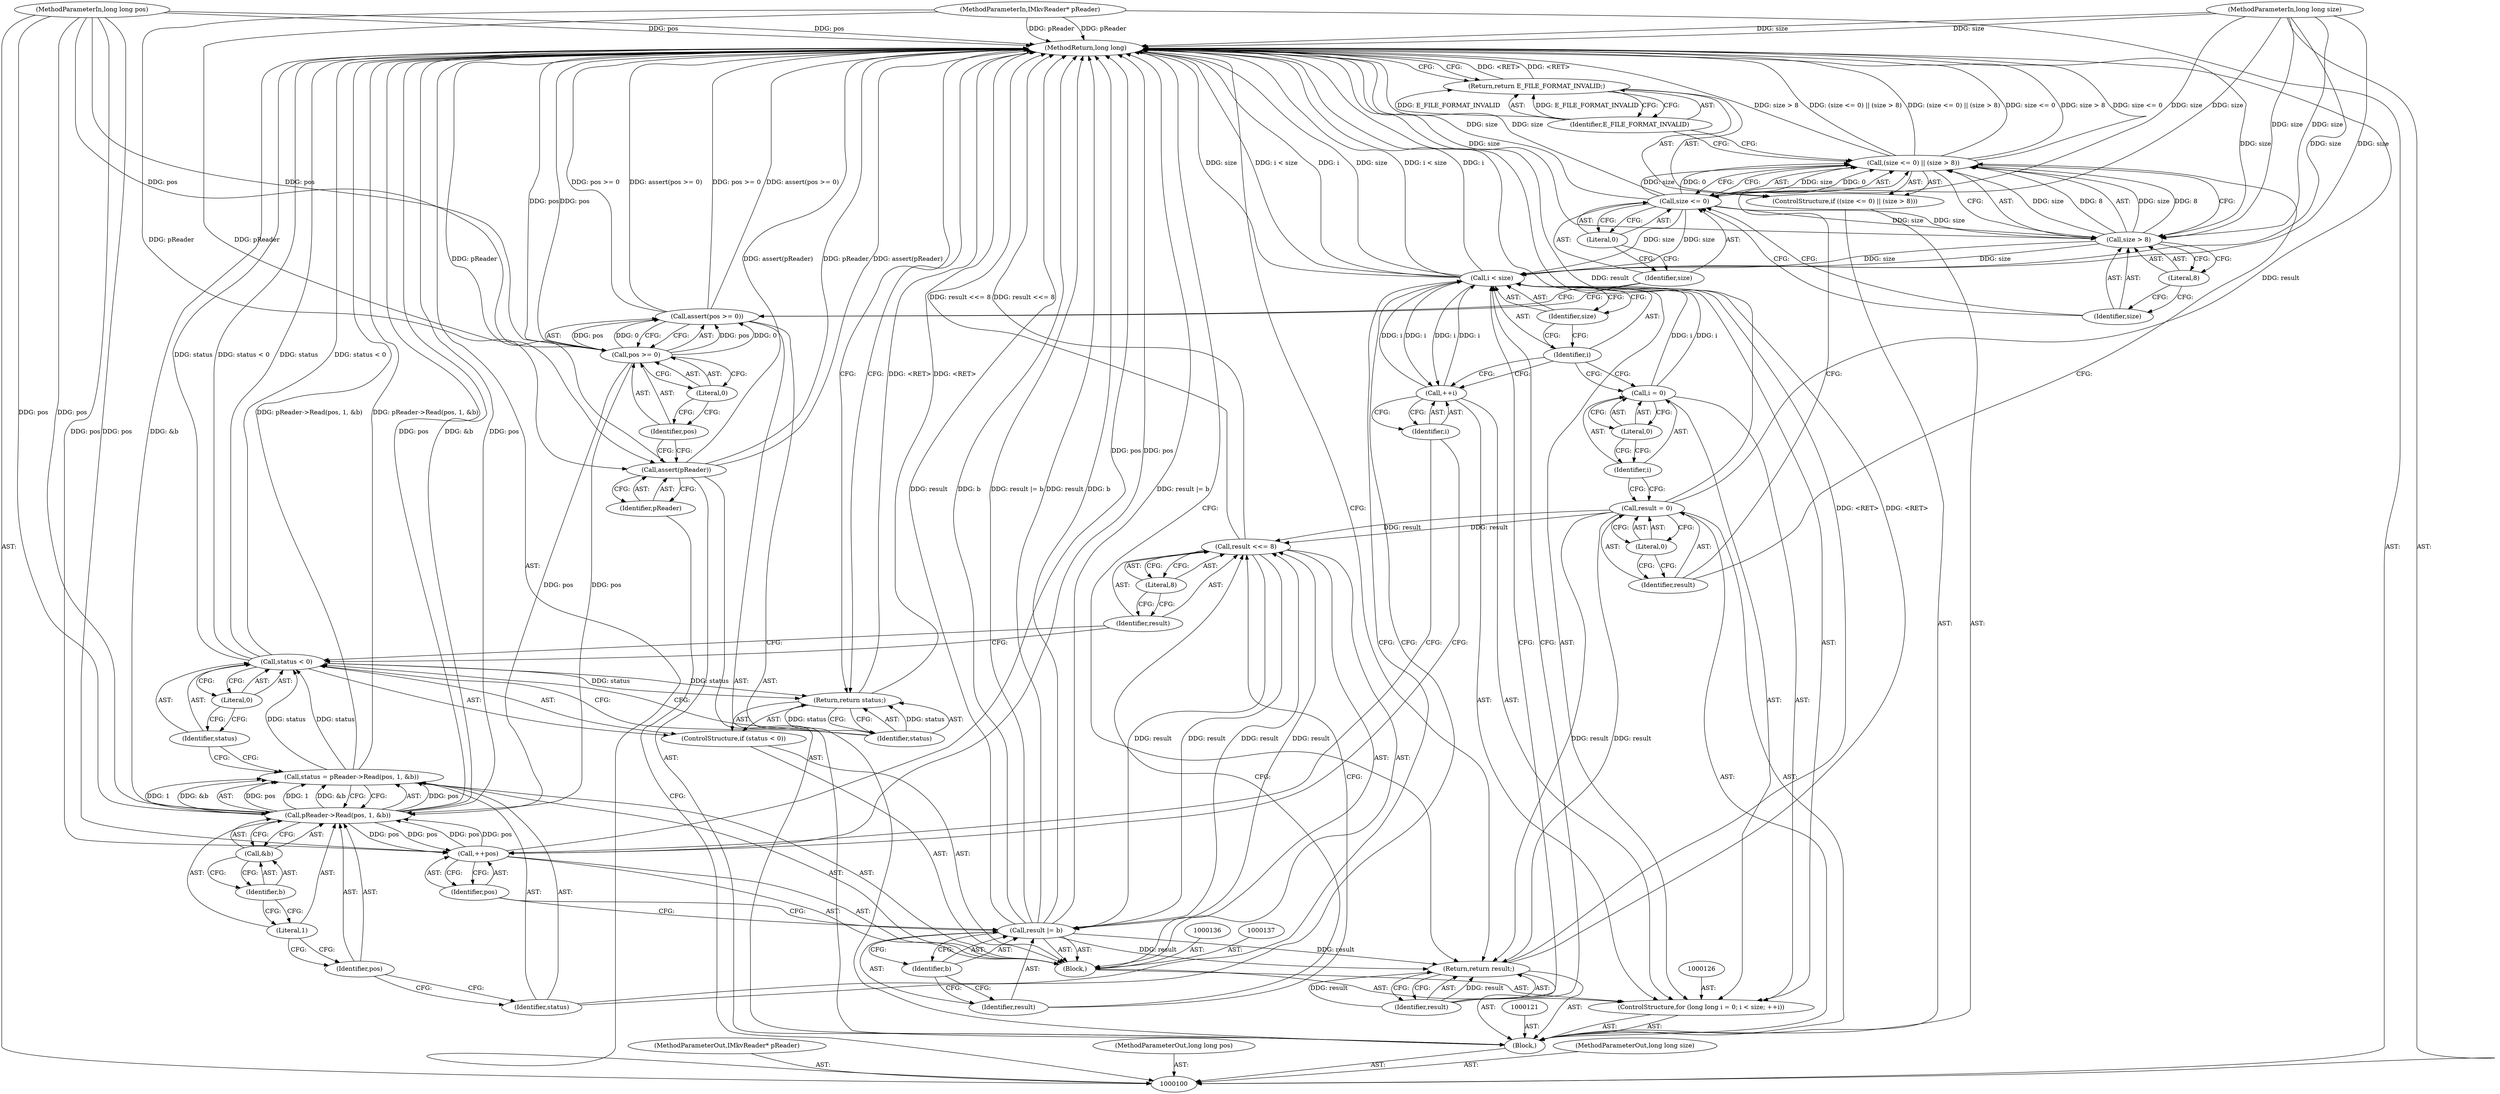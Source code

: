 digraph "1_Android_04839626ed859623901ebd3a5fd483982186b59d_212" {
"1000161" [label="(MethodReturn,long long)"];
"1000120" [label="(Identifier,E_FILE_FORMAT_INVALID)"];
"1000119" [label="(Return,return E_FILE_FORMAT_INVALID;)"];
"1000122" [label="(Call,result = 0)"];
"1000123" [label="(Identifier,result)"];
"1000124" [label="(Literal,0)"];
"1000127" [label="(Call,i = 0)"];
"1000128" [label="(Identifier,i)"];
"1000129" [label="(Literal,0)"];
"1000130" [label="(Call,i < size)"];
"1000131" [label="(Identifier,i)"];
"1000132" [label="(Identifier,size)"];
"1000133" [label="(Call,++i)"];
"1000134" [label="(Identifier,i)"];
"1000125" [label="(ControlStructure,for (long long i = 0; i < size; ++i))"];
"1000138" [label="(Call,status = pReader->Read(pos, 1, &b))"];
"1000139" [label="(Identifier,status)"];
"1000140" [label="(Call,pReader->Read(pos, 1, &b))"];
"1000141" [label="(Identifier,pos)"];
"1000142" [label="(Literal,1)"];
"1000143" [label="(Call,&b)"];
"1000144" [label="(Identifier,b)"];
"1000135" [label="(Block,)"];
"1000101" [label="(MethodParameterIn,IMkvReader* pReader)"];
"1000228" [label="(MethodParameterOut,IMkvReader* pReader)"];
"1000146" [label="(Call,status < 0)"];
"1000147" [label="(Identifier,status)"];
"1000148" [label="(Literal,0)"];
"1000145" [label="(ControlStructure,if (status < 0))"];
"1000149" [label="(Return,return status;)"];
"1000150" [label="(Identifier,status)"];
"1000153" [label="(Literal,8)"];
"1000151" [label="(Call,result <<= 8)"];
"1000152" [label="(Identifier,result)"];
"1000156" [label="(Identifier,b)"];
"1000154" [label="(Call,result |= b)"];
"1000155" [label="(Identifier,result)"];
"1000158" [label="(Identifier,pos)"];
"1000157" [label="(Call,++pos)"];
"1000160" [label="(Identifier,result)"];
"1000159" [label="(Return,return result;)"];
"1000102" [label="(MethodParameterIn,long long pos)"];
"1000229" [label="(MethodParameterOut,long long pos)"];
"1000103" [label="(MethodParameterIn,long long size)"];
"1000230" [label="(MethodParameterOut,long long size)"];
"1000104" [label="(Block,)"];
"1000106" [label="(Identifier,pReader)"];
"1000105" [label="(Call,assert(pReader))"];
"1000108" [label="(Call,pos >= 0)"];
"1000109" [label="(Identifier,pos)"];
"1000110" [label="(Literal,0)"];
"1000107" [label="(Call,assert(pos >= 0))"];
"1000115" [label="(Literal,0)"];
"1000116" [label="(Call,size > 8)"];
"1000117" [label="(Identifier,size)"];
"1000118" [label="(Literal,8)"];
"1000111" [label="(ControlStructure,if ((size <= 0) || (size > 8)))"];
"1000112" [label="(Call,(size <= 0) || (size > 8))"];
"1000113" [label="(Call,size <= 0)"];
"1000114" [label="(Identifier,size)"];
"1000161" -> "1000100"  [label="AST: "];
"1000161" -> "1000119"  [label="CFG: "];
"1000161" -> "1000149"  [label="CFG: "];
"1000161" -> "1000159"  [label="CFG: "];
"1000116" -> "1000161"  [label="DDG: size"];
"1000130" -> "1000161"  [label="DDG: i < size"];
"1000130" -> "1000161"  [label="DDG: i"];
"1000130" -> "1000161"  [label="DDG: size"];
"1000107" -> "1000161"  [label="DDG: pos >= 0"];
"1000107" -> "1000161"  [label="DDG: assert(pos >= 0)"];
"1000105" -> "1000161"  [label="DDG: assert(pReader)"];
"1000105" -> "1000161"  [label="DDG: pReader"];
"1000113" -> "1000161"  [label="DDG: size"];
"1000138" -> "1000161"  [label="DDG: pReader->Read(pos, 1, &b)"];
"1000154" -> "1000161"  [label="DDG: result |= b"];
"1000154" -> "1000161"  [label="DDG: result"];
"1000154" -> "1000161"  [label="DDG: b"];
"1000146" -> "1000161"  [label="DDG: status < 0"];
"1000146" -> "1000161"  [label="DDG: status"];
"1000151" -> "1000161"  [label="DDG: result <<= 8"];
"1000122" -> "1000161"  [label="DDG: result"];
"1000140" -> "1000161"  [label="DDG: pos"];
"1000140" -> "1000161"  [label="DDG: &b"];
"1000157" -> "1000161"  [label="DDG: pos"];
"1000103" -> "1000161"  [label="DDG: size"];
"1000102" -> "1000161"  [label="DDG: pos"];
"1000112" -> "1000161"  [label="DDG: (size <= 0) || (size > 8)"];
"1000112" -> "1000161"  [label="DDG: size <= 0"];
"1000112" -> "1000161"  [label="DDG: size > 8"];
"1000101" -> "1000161"  [label="DDG: pReader"];
"1000108" -> "1000161"  [label="DDG: pos"];
"1000119" -> "1000161"  [label="DDG: <RET>"];
"1000149" -> "1000161"  [label="DDG: <RET>"];
"1000159" -> "1000161"  [label="DDG: <RET>"];
"1000120" -> "1000119"  [label="AST: "];
"1000120" -> "1000112"  [label="CFG: "];
"1000119" -> "1000120"  [label="CFG: "];
"1000120" -> "1000119"  [label="DDG: E_FILE_FORMAT_INVALID"];
"1000119" -> "1000111"  [label="AST: "];
"1000119" -> "1000120"  [label="CFG: "];
"1000120" -> "1000119"  [label="AST: "];
"1000161" -> "1000119"  [label="CFG: "];
"1000119" -> "1000161"  [label="DDG: <RET>"];
"1000120" -> "1000119"  [label="DDG: E_FILE_FORMAT_INVALID"];
"1000122" -> "1000104"  [label="AST: "];
"1000122" -> "1000124"  [label="CFG: "];
"1000123" -> "1000122"  [label="AST: "];
"1000124" -> "1000122"  [label="AST: "];
"1000128" -> "1000122"  [label="CFG: "];
"1000122" -> "1000161"  [label="DDG: result"];
"1000122" -> "1000151"  [label="DDG: result"];
"1000122" -> "1000159"  [label="DDG: result"];
"1000123" -> "1000122"  [label="AST: "];
"1000123" -> "1000112"  [label="CFG: "];
"1000124" -> "1000123"  [label="CFG: "];
"1000124" -> "1000122"  [label="AST: "];
"1000124" -> "1000123"  [label="CFG: "];
"1000122" -> "1000124"  [label="CFG: "];
"1000127" -> "1000125"  [label="AST: "];
"1000127" -> "1000129"  [label="CFG: "];
"1000128" -> "1000127"  [label="AST: "];
"1000129" -> "1000127"  [label="AST: "];
"1000131" -> "1000127"  [label="CFG: "];
"1000127" -> "1000130"  [label="DDG: i"];
"1000128" -> "1000127"  [label="AST: "];
"1000128" -> "1000122"  [label="CFG: "];
"1000129" -> "1000128"  [label="CFG: "];
"1000129" -> "1000127"  [label="AST: "];
"1000129" -> "1000128"  [label="CFG: "];
"1000127" -> "1000129"  [label="CFG: "];
"1000130" -> "1000125"  [label="AST: "];
"1000130" -> "1000132"  [label="CFG: "];
"1000131" -> "1000130"  [label="AST: "];
"1000132" -> "1000130"  [label="AST: "];
"1000139" -> "1000130"  [label="CFG: "];
"1000160" -> "1000130"  [label="CFG: "];
"1000130" -> "1000161"  [label="DDG: i < size"];
"1000130" -> "1000161"  [label="DDG: i"];
"1000130" -> "1000161"  [label="DDG: size"];
"1000133" -> "1000130"  [label="DDG: i"];
"1000127" -> "1000130"  [label="DDG: i"];
"1000116" -> "1000130"  [label="DDG: size"];
"1000113" -> "1000130"  [label="DDG: size"];
"1000103" -> "1000130"  [label="DDG: size"];
"1000130" -> "1000133"  [label="DDG: i"];
"1000131" -> "1000130"  [label="AST: "];
"1000131" -> "1000127"  [label="CFG: "];
"1000131" -> "1000133"  [label="CFG: "];
"1000132" -> "1000131"  [label="CFG: "];
"1000132" -> "1000130"  [label="AST: "];
"1000132" -> "1000131"  [label="CFG: "];
"1000130" -> "1000132"  [label="CFG: "];
"1000133" -> "1000125"  [label="AST: "];
"1000133" -> "1000134"  [label="CFG: "];
"1000134" -> "1000133"  [label="AST: "];
"1000131" -> "1000133"  [label="CFG: "];
"1000133" -> "1000130"  [label="DDG: i"];
"1000130" -> "1000133"  [label="DDG: i"];
"1000134" -> "1000133"  [label="AST: "];
"1000134" -> "1000157"  [label="CFG: "];
"1000133" -> "1000134"  [label="CFG: "];
"1000125" -> "1000104"  [label="AST: "];
"1000126" -> "1000125"  [label="AST: "];
"1000127" -> "1000125"  [label="AST: "];
"1000130" -> "1000125"  [label="AST: "];
"1000133" -> "1000125"  [label="AST: "];
"1000135" -> "1000125"  [label="AST: "];
"1000138" -> "1000135"  [label="AST: "];
"1000138" -> "1000140"  [label="CFG: "];
"1000139" -> "1000138"  [label="AST: "];
"1000140" -> "1000138"  [label="AST: "];
"1000147" -> "1000138"  [label="CFG: "];
"1000138" -> "1000161"  [label="DDG: pReader->Read(pos, 1, &b)"];
"1000140" -> "1000138"  [label="DDG: pos"];
"1000140" -> "1000138"  [label="DDG: 1"];
"1000140" -> "1000138"  [label="DDG: &b"];
"1000138" -> "1000146"  [label="DDG: status"];
"1000139" -> "1000138"  [label="AST: "];
"1000139" -> "1000130"  [label="CFG: "];
"1000141" -> "1000139"  [label="CFG: "];
"1000140" -> "1000138"  [label="AST: "];
"1000140" -> "1000143"  [label="CFG: "];
"1000141" -> "1000140"  [label="AST: "];
"1000142" -> "1000140"  [label="AST: "];
"1000143" -> "1000140"  [label="AST: "];
"1000138" -> "1000140"  [label="CFG: "];
"1000140" -> "1000161"  [label="DDG: pos"];
"1000140" -> "1000161"  [label="DDG: &b"];
"1000140" -> "1000138"  [label="DDG: pos"];
"1000140" -> "1000138"  [label="DDG: 1"];
"1000140" -> "1000138"  [label="DDG: &b"];
"1000157" -> "1000140"  [label="DDG: pos"];
"1000108" -> "1000140"  [label="DDG: pos"];
"1000102" -> "1000140"  [label="DDG: pos"];
"1000140" -> "1000157"  [label="DDG: pos"];
"1000141" -> "1000140"  [label="AST: "];
"1000141" -> "1000139"  [label="CFG: "];
"1000142" -> "1000141"  [label="CFG: "];
"1000142" -> "1000140"  [label="AST: "];
"1000142" -> "1000141"  [label="CFG: "];
"1000144" -> "1000142"  [label="CFG: "];
"1000143" -> "1000140"  [label="AST: "];
"1000143" -> "1000144"  [label="CFG: "];
"1000144" -> "1000143"  [label="AST: "];
"1000140" -> "1000143"  [label="CFG: "];
"1000144" -> "1000143"  [label="AST: "];
"1000144" -> "1000142"  [label="CFG: "];
"1000143" -> "1000144"  [label="CFG: "];
"1000135" -> "1000125"  [label="AST: "];
"1000136" -> "1000135"  [label="AST: "];
"1000137" -> "1000135"  [label="AST: "];
"1000138" -> "1000135"  [label="AST: "];
"1000145" -> "1000135"  [label="AST: "];
"1000151" -> "1000135"  [label="AST: "];
"1000154" -> "1000135"  [label="AST: "];
"1000157" -> "1000135"  [label="AST: "];
"1000101" -> "1000100"  [label="AST: "];
"1000101" -> "1000161"  [label="DDG: pReader"];
"1000101" -> "1000105"  [label="DDG: pReader"];
"1000228" -> "1000100"  [label="AST: "];
"1000146" -> "1000145"  [label="AST: "];
"1000146" -> "1000148"  [label="CFG: "];
"1000147" -> "1000146"  [label="AST: "];
"1000148" -> "1000146"  [label="AST: "];
"1000150" -> "1000146"  [label="CFG: "];
"1000152" -> "1000146"  [label="CFG: "];
"1000146" -> "1000161"  [label="DDG: status < 0"];
"1000146" -> "1000161"  [label="DDG: status"];
"1000138" -> "1000146"  [label="DDG: status"];
"1000146" -> "1000149"  [label="DDG: status"];
"1000147" -> "1000146"  [label="AST: "];
"1000147" -> "1000138"  [label="CFG: "];
"1000148" -> "1000147"  [label="CFG: "];
"1000148" -> "1000146"  [label="AST: "];
"1000148" -> "1000147"  [label="CFG: "];
"1000146" -> "1000148"  [label="CFG: "];
"1000145" -> "1000135"  [label="AST: "];
"1000146" -> "1000145"  [label="AST: "];
"1000149" -> "1000145"  [label="AST: "];
"1000149" -> "1000145"  [label="AST: "];
"1000149" -> "1000150"  [label="CFG: "];
"1000150" -> "1000149"  [label="AST: "];
"1000161" -> "1000149"  [label="CFG: "];
"1000149" -> "1000161"  [label="DDG: <RET>"];
"1000150" -> "1000149"  [label="DDG: status"];
"1000146" -> "1000149"  [label="DDG: status"];
"1000150" -> "1000149"  [label="AST: "];
"1000150" -> "1000146"  [label="CFG: "];
"1000149" -> "1000150"  [label="CFG: "];
"1000150" -> "1000149"  [label="DDG: status"];
"1000153" -> "1000151"  [label="AST: "];
"1000153" -> "1000152"  [label="CFG: "];
"1000151" -> "1000153"  [label="CFG: "];
"1000151" -> "1000135"  [label="AST: "];
"1000151" -> "1000153"  [label="CFG: "];
"1000152" -> "1000151"  [label="AST: "];
"1000153" -> "1000151"  [label="AST: "];
"1000155" -> "1000151"  [label="CFG: "];
"1000151" -> "1000161"  [label="DDG: result <<= 8"];
"1000122" -> "1000151"  [label="DDG: result"];
"1000154" -> "1000151"  [label="DDG: result"];
"1000151" -> "1000154"  [label="DDG: result"];
"1000152" -> "1000151"  [label="AST: "];
"1000152" -> "1000146"  [label="CFG: "];
"1000153" -> "1000152"  [label="CFG: "];
"1000156" -> "1000154"  [label="AST: "];
"1000156" -> "1000155"  [label="CFG: "];
"1000154" -> "1000156"  [label="CFG: "];
"1000154" -> "1000135"  [label="AST: "];
"1000154" -> "1000156"  [label="CFG: "];
"1000155" -> "1000154"  [label="AST: "];
"1000156" -> "1000154"  [label="AST: "];
"1000158" -> "1000154"  [label="CFG: "];
"1000154" -> "1000161"  [label="DDG: result |= b"];
"1000154" -> "1000161"  [label="DDG: result"];
"1000154" -> "1000161"  [label="DDG: b"];
"1000154" -> "1000151"  [label="DDG: result"];
"1000151" -> "1000154"  [label="DDG: result"];
"1000154" -> "1000159"  [label="DDG: result"];
"1000155" -> "1000154"  [label="AST: "];
"1000155" -> "1000151"  [label="CFG: "];
"1000156" -> "1000155"  [label="CFG: "];
"1000158" -> "1000157"  [label="AST: "];
"1000158" -> "1000154"  [label="CFG: "];
"1000157" -> "1000158"  [label="CFG: "];
"1000157" -> "1000135"  [label="AST: "];
"1000157" -> "1000158"  [label="CFG: "];
"1000158" -> "1000157"  [label="AST: "];
"1000134" -> "1000157"  [label="CFG: "];
"1000157" -> "1000161"  [label="DDG: pos"];
"1000157" -> "1000140"  [label="DDG: pos"];
"1000140" -> "1000157"  [label="DDG: pos"];
"1000102" -> "1000157"  [label="DDG: pos"];
"1000160" -> "1000159"  [label="AST: "];
"1000160" -> "1000130"  [label="CFG: "];
"1000159" -> "1000160"  [label="CFG: "];
"1000160" -> "1000159"  [label="DDG: result"];
"1000159" -> "1000104"  [label="AST: "];
"1000159" -> "1000160"  [label="CFG: "];
"1000160" -> "1000159"  [label="AST: "];
"1000161" -> "1000159"  [label="CFG: "];
"1000159" -> "1000161"  [label="DDG: <RET>"];
"1000160" -> "1000159"  [label="DDG: result"];
"1000122" -> "1000159"  [label="DDG: result"];
"1000154" -> "1000159"  [label="DDG: result"];
"1000102" -> "1000100"  [label="AST: "];
"1000102" -> "1000161"  [label="DDG: pos"];
"1000102" -> "1000108"  [label="DDG: pos"];
"1000102" -> "1000140"  [label="DDG: pos"];
"1000102" -> "1000157"  [label="DDG: pos"];
"1000229" -> "1000100"  [label="AST: "];
"1000103" -> "1000100"  [label="AST: "];
"1000103" -> "1000161"  [label="DDG: size"];
"1000103" -> "1000113"  [label="DDG: size"];
"1000103" -> "1000116"  [label="DDG: size"];
"1000103" -> "1000130"  [label="DDG: size"];
"1000230" -> "1000100"  [label="AST: "];
"1000104" -> "1000100"  [label="AST: "];
"1000105" -> "1000104"  [label="AST: "];
"1000107" -> "1000104"  [label="AST: "];
"1000111" -> "1000104"  [label="AST: "];
"1000121" -> "1000104"  [label="AST: "];
"1000122" -> "1000104"  [label="AST: "];
"1000125" -> "1000104"  [label="AST: "];
"1000159" -> "1000104"  [label="AST: "];
"1000106" -> "1000105"  [label="AST: "];
"1000106" -> "1000100"  [label="CFG: "];
"1000105" -> "1000106"  [label="CFG: "];
"1000105" -> "1000104"  [label="AST: "];
"1000105" -> "1000106"  [label="CFG: "];
"1000106" -> "1000105"  [label="AST: "];
"1000109" -> "1000105"  [label="CFG: "];
"1000105" -> "1000161"  [label="DDG: assert(pReader)"];
"1000105" -> "1000161"  [label="DDG: pReader"];
"1000101" -> "1000105"  [label="DDG: pReader"];
"1000108" -> "1000107"  [label="AST: "];
"1000108" -> "1000110"  [label="CFG: "];
"1000109" -> "1000108"  [label="AST: "];
"1000110" -> "1000108"  [label="AST: "];
"1000107" -> "1000108"  [label="CFG: "];
"1000108" -> "1000161"  [label="DDG: pos"];
"1000108" -> "1000107"  [label="DDG: pos"];
"1000108" -> "1000107"  [label="DDG: 0"];
"1000102" -> "1000108"  [label="DDG: pos"];
"1000108" -> "1000140"  [label="DDG: pos"];
"1000109" -> "1000108"  [label="AST: "];
"1000109" -> "1000105"  [label="CFG: "];
"1000110" -> "1000109"  [label="CFG: "];
"1000110" -> "1000108"  [label="AST: "];
"1000110" -> "1000109"  [label="CFG: "];
"1000108" -> "1000110"  [label="CFG: "];
"1000107" -> "1000104"  [label="AST: "];
"1000107" -> "1000108"  [label="CFG: "];
"1000108" -> "1000107"  [label="AST: "];
"1000114" -> "1000107"  [label="CFG: "];
"1000107" -> "1000161"  [label="DDG: pos >= 0"];
"1000107" -> "1000161"  [label="DDG: assert(pos >= 0)"];
"1000108" -> "1000107"  [label="DDG: pos"];
"1000108" -> "1000107"  [label="DDG: 0"];
"1000115" -> "1000113"  [label="AST: "];
"1000115" -> "1000114"  [label="CFG: "];
"1000113" -> "1000115"  [label="CFG: "];
"1000116" -> "1000112"  [label="AST: "];
"1000116" -> "1000118"  [label="CFG: "];
"1000117" -> "1000116"  [label="AST: "];
"1000118" -> "1000116"  [label="AST: "];
"1000112" -> "1000116"  [label="CFG: "];
"1000116" -> "1000161"  [label="DDG: size"];
"1000116" -> "1000112"  [label="DDG: size"];
"1000116" -> "1000112"  [label="DDG: 8"];
"1000113" -> "1000116"  [label="DDG: size"];
"1000103" -> "1000116"  [label="DDG: size"];
"1000116" -> "1000130"  [label="DDG: size"];
"1000117" -> "1000116"  [label="AST: "];
"1000117" -> "1000113"  [label="CFG: "];
"1000118" -> "1000117"  [label="CFG: "];
"1000118" -> "1000116"  [label="AST: "];
"1000118" -> "1000117"  [label="CFG: "];
"1000116" -> "1000118"  [label="CFG: "];
"1000111" -> "1000104"  [label="AST: "];
"1000112" -> "1000111"  [label="AST: "];
"1000119" -> "1000111"  [label="AST: "];
"1000112" -> "1000111"  [label="AST: "];
"1000112" -> "1000113"  [label="CFG: "];
"1000112" -> "1000116"  [label="CFG: "];
"1000113" -> "1000112"  [label="AST: "];
"1000116" -> "1000112"  [label="AST: "];
"1000120" -> "1000112"  [label="CFG: "];
"1000123" -> "1000112"  [label="CFG: "];
"1000112" -> "1000161"  [label="DDG: (size <= 0) || (size > 8)"];
"1000112" -> "1000161"  [label="DDG: size <= 0"];
"1000112" -> "1000161"  [label="DDG: size > 8"];
"1000113" -> "1000112"  [label="DDG: size"];
"1000113" -> "1000112"  [label="DDG: 0"];
"1000116" -> "1000112"  [label="DDG: size"];
"1000116" -> "1000112"  [label="DDG: 8"];
"1000113" -> "1000112"  [label="AST: "];
"1000113" -> "1000115"  [label="CFG: "];
"1000114" -> "1000113"  [label="AST: "];
"1000115" -> "1000113"  [label="AST: "];
"1000117" -> "1000113"  [label="CFG: "];
"1000112" -> "1000113"  [label="CFG: "];
"1000113" -> "1000161"  [label="DDG: size"];
"1000113" -> "1000112"  [label="DDG: size"];
"1000113" -> "1000112"  [label="DDG: 0"];
"1000103" -> "1000113"  [label="DDG: size"];
"1000113" -> "1000116"  [label="DDG: size"];
"1000113" -> "1000130"  [label="DDG: size"];
"1000114" -> "1000113"  [label="AST: "];
"1000114" -> "1000107"  [label="CFG: "];
"1000115" -> "1000114"  [label="CFG: "];
}
